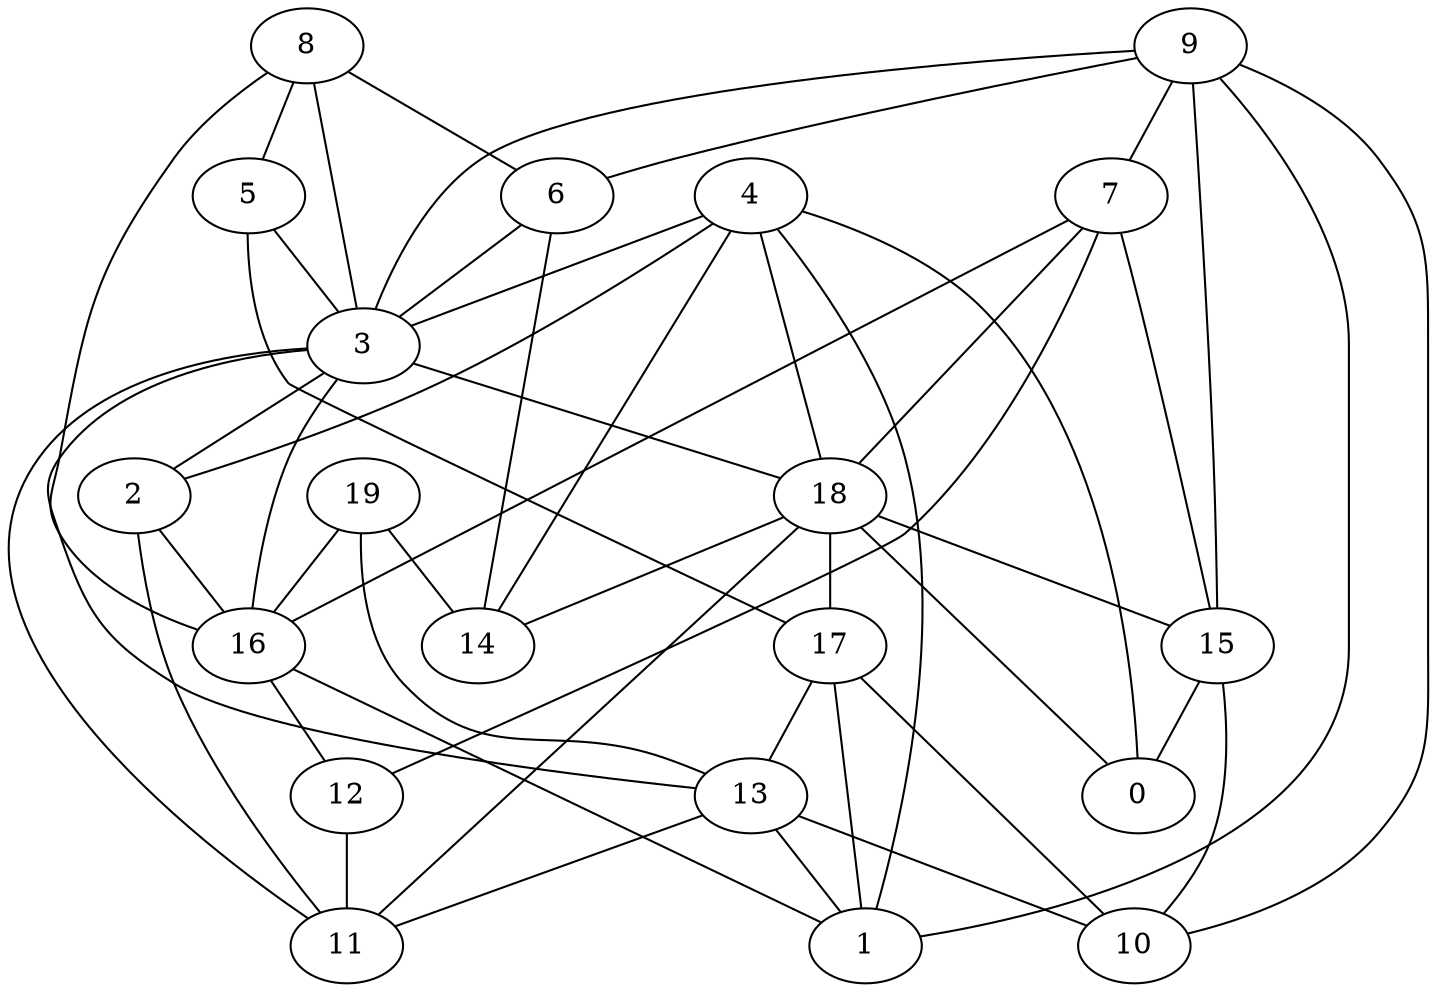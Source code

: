 digraph GG_graph {

subgraph G_graph {
edge [color = black]
"7" -> "16" [dir = none]
"17" -> "10" [dir = none]
"17" -> "13" [dir = none]
"5" -> "17" [dir = none]
"5" -> "3" [dir = none]
"2" -> "16" [dir = none]
"2" -> "11" [dir = none]
"4" -> "14" [dir = none]
"4" -> "0" [dir = none]
"4" -> "3" [dir = none]
"4" -> "1" [dir = none]
"4" -> "2" [dir = none]
"18" -> "0" [dir = none]
"18" -> "15" [dir = none]
"18" -> "17" [dir = none]
"18" -> "11" [dir = none]
"18" -> "14" [dir = none]
"9" -> "15" [dir = none]
"9" -> "3" [dir = none]
"9" -> "1" [dir = none]
"9" -> "7" [dir = none]
"15" -> "0" [dir = none]
"13" -> "1" [dir = none]
"13" -> "11" [dir = none]
"13" -> "10" [dir = none]
"8" -> "5" [dir = none]
"8" -> "3" [dir = none]
"8" -> "6" [dir = none]
"8" -> "16" [dir = none]
"3" -> "11" [dir = none]
"3" -> "18" [dir = none]
"16" -> "12" [dir = none]
"16" -> "1" [dir = none]
"19" -> "13" [dir = none]
"19" -> "16" [dir = none]
"6" -> "14" [dir = none]
"6" -> "3" [dir = none]
"12" -> "11" [dir = none]
"19" -> "14" [dir = none]
"4" -> "18" [dir = none]
"3" -> "16" [dir = none]
"9" -> "10" [dir = none]
"17" -> "1" [dir = none]
"3" -> "13" [dir = none]
"7" -> "12" [dir = none]
"3" -> "2" [dir = none]
"15" -> "10" [dir = none]
"9" -> "6" [dir = none]
"7" -> "18" [dir = none]
"7" -> "15" [dir = none]
}

}
